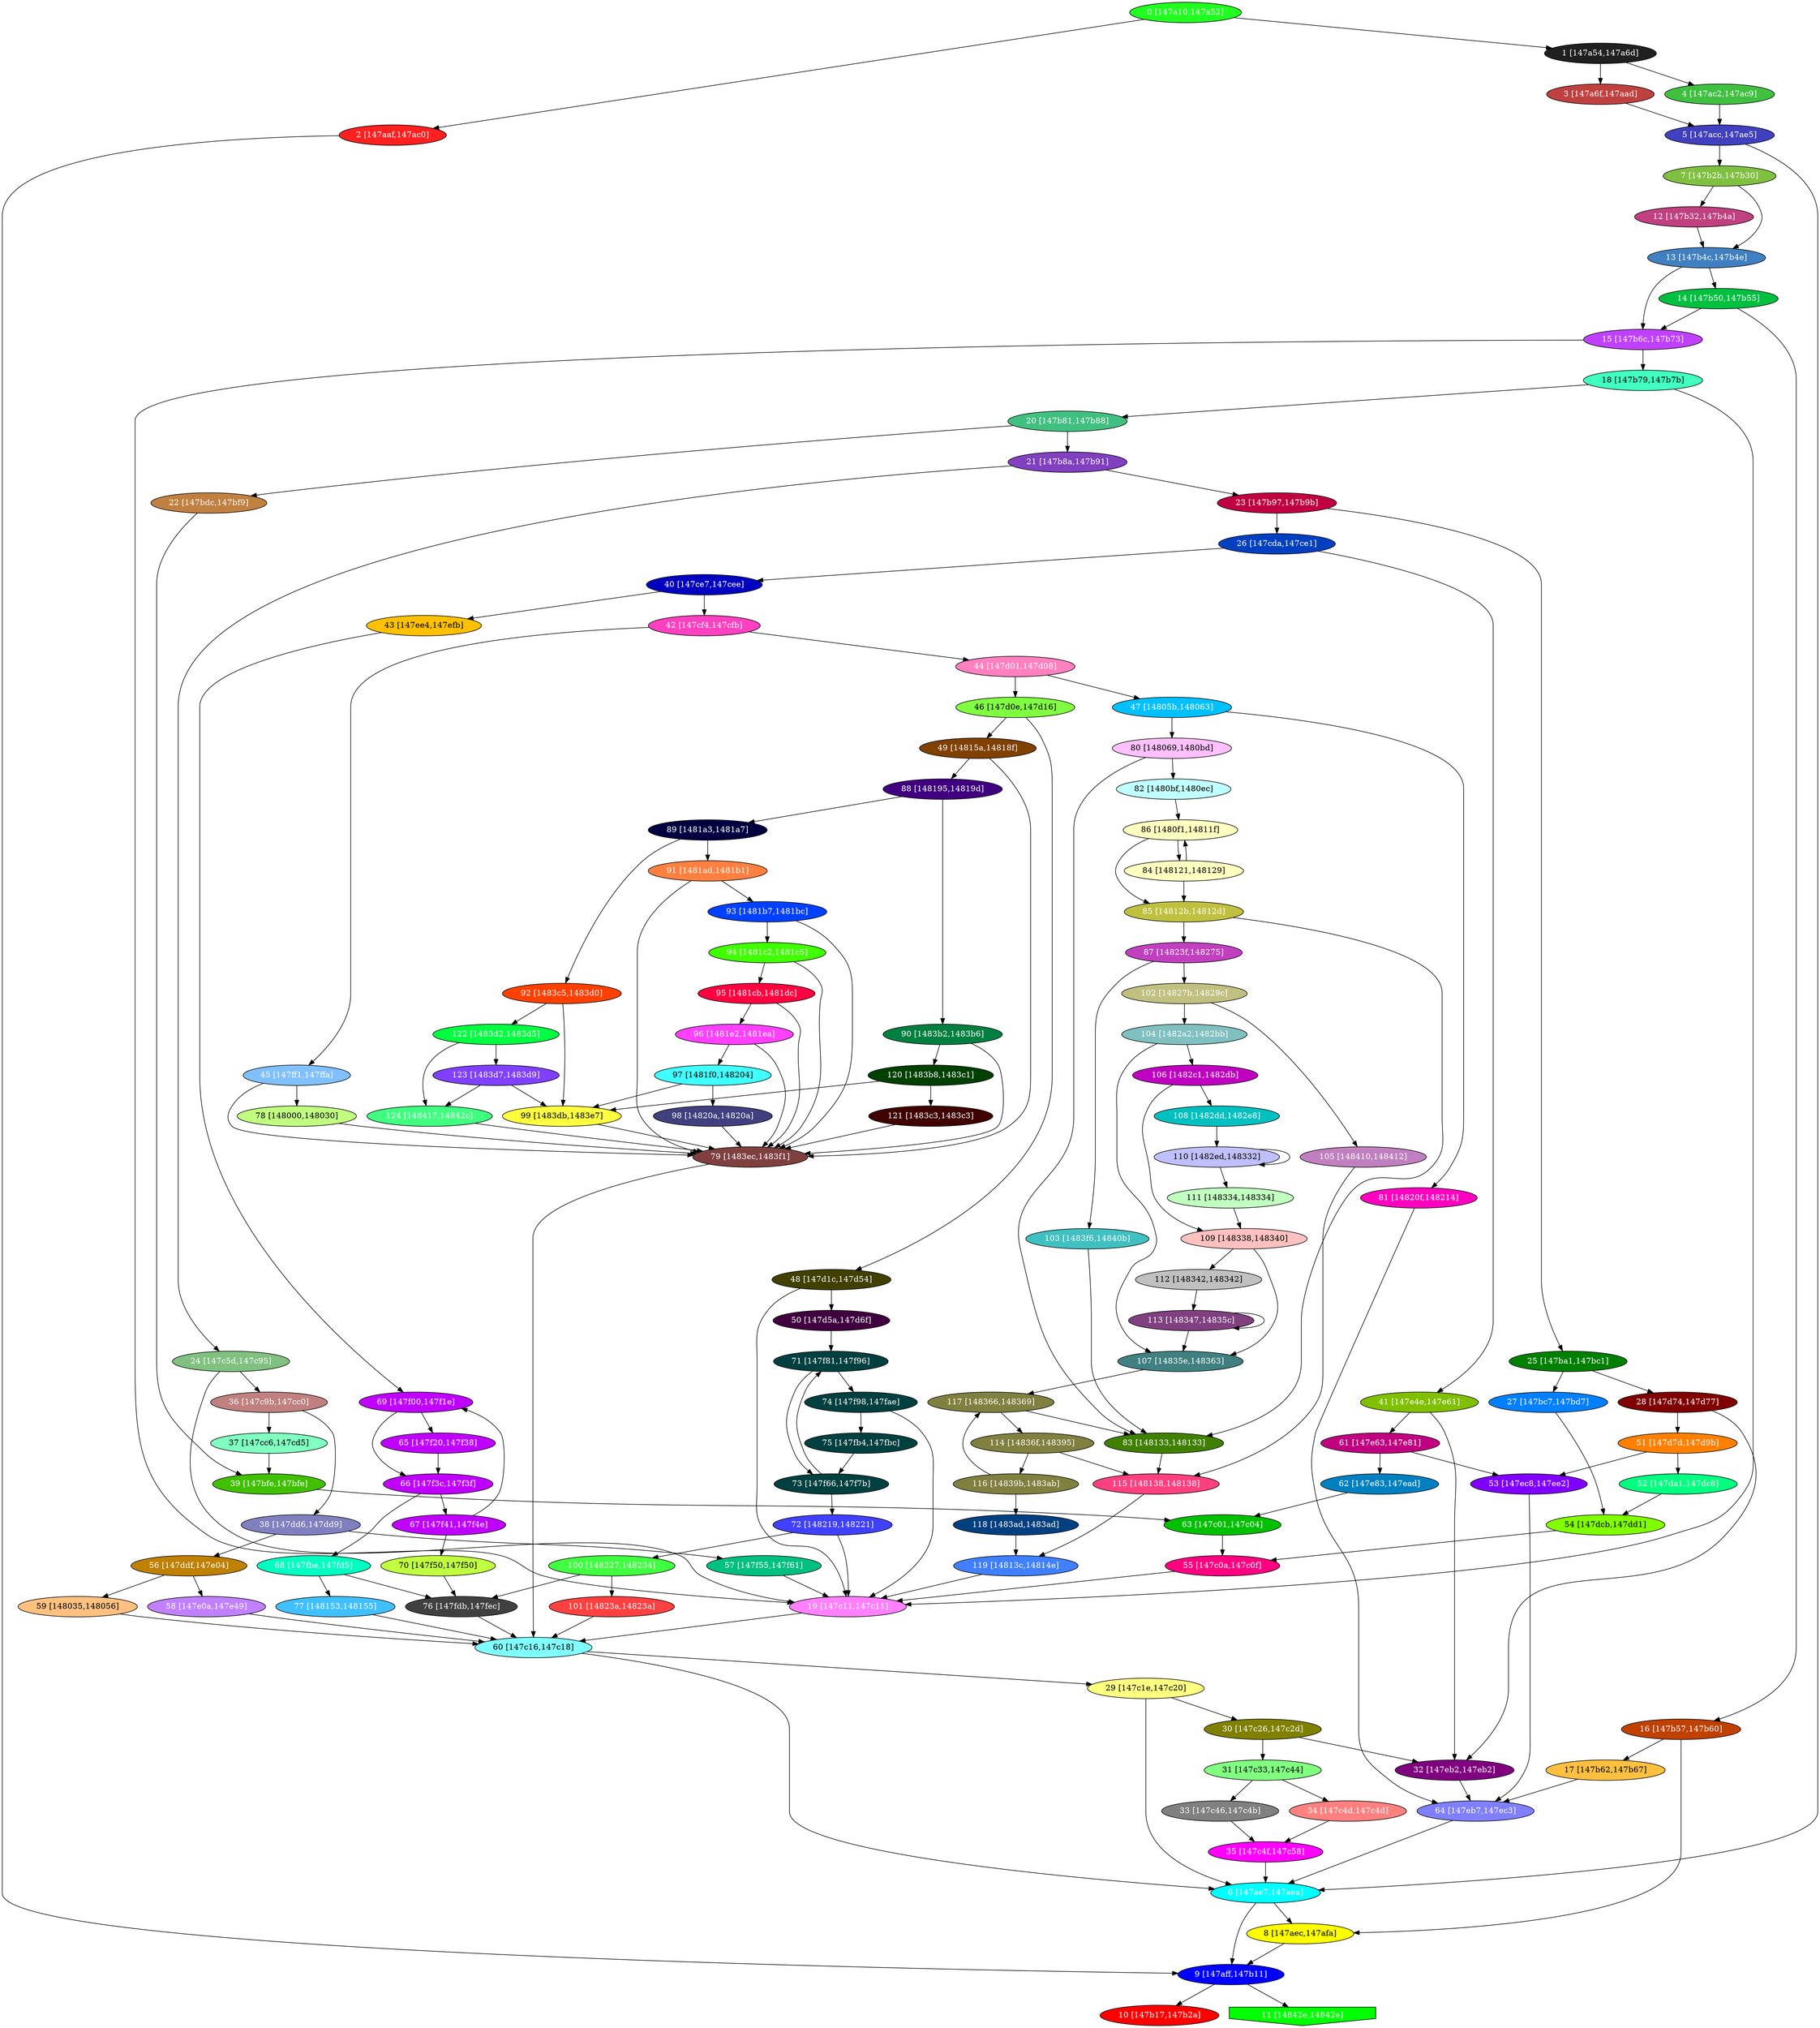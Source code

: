 diGraph libnss3{
	libnss3_0  [style=filled fillcolor="#20FF20" fontcolor="#ffffff" shape=oval label="0 [147a10,147a52]"]
	libnss3_1  [style=filled fillcolor="#202020" fontcolor="#ffffff" shape=oval label="1 [147a54,147a6d]"]
	libnss3_2  [style=filled fillcolor="#FF2020" fontcolor="#ffffff" shape=oval label="2 [147aaf,147ac0]"]
	libnss3_3  [style=filled fillcolor="#C04040" fontcolor="#ffffff" shape=oval label="3 [147a6f,147aad]"]
	libnss3_4  [style=filled fillcolor="#40C040" fontcolor="#ffffff" shape=oval label="4 [147ac2,147ac9]"]
	libnss3_5  [style=filled fillcolor="#4040C0" fontcolor="#ffffff" shape=oval label="5 [147acc,147ae5]"]
	libnss3_6  [style=filled fillcolor="#00FFFF" fontcolor="#ffffff" shape=oval label="6 [147ae7,147aea]"]
	libnss3_7  [style=filled fillcolor="#80C040" fontcolor="#ffffff" shape=oval label="7 [147b2b,147b30]"]
	libnss3_8  [style=filled fillcolor="#FFFF00" fontcolor="#000000" shape=oval label="8 [147aec,147afa]"]
	libnss3_9  [style=filled fillcolor="#0000FF" fontcolor="#ffffff" shape=oval label="9 [147aff,147b11]"]
	libnss3_a  [style=filled fillcolor="#FF0000" fontcolor="#ffffff" shape=oval label="10 [147b17,147b2a]"]
	libnss3_b  [style=filled fillcolor="#00FF00" fontcolor="#ffffff" shape=invhouse label="11 [14842e,14842e]"]
	libnss3_c  [style=filled fillcolor="#C04080" fontcolor="#ffffff" shape=oval label="12 [147b32,147b4a]"]
	libnss3_d  [style=filled fillcolor="#4080C0" fontcolor="#ffffff" shape=oval label="13 [147b4c,147b4e]"]
	libnss3_e  [style=filled fillcolor="#00C040" fontcolor="#ffffff" shape=oval label="14 [147b50,147b55]"]
	libnss3_f  [style=filled fillcolor="#C040FF" fontcolor="#ffffff" shape=oval label="15 [147b6c,147b73]"]
	libnss3_10  [style=filled fillcolor="#C04000" fontcolor="#ffffff" shape=oval label="16 [147b57,147b60]"]
	libnss3_11  [style=filled fillcolor="#FFC040" fontcolor="#000000" shape=oval label="17 [147b62,147b67]"]
	libnss3_12  [style=filled fillcolor="#40FFC0" fontcolor="#000000" shape=oval label="18 [147b79,147b7b]"]
	libnss3_13  [style=filled fillcolor="#FF80FF" fontcolor="#ffffff" shape=oval label="19 [147c11,147c11]"]
	libnss3_14  [style=filled fillcolor="#40C080" fontcolor="#ffffff" shape=oval label="20 [147b81,147b88]"]
	libnss3_15  [style=filled fillcolor="#8040C0" fontcolor="#ffffff" shape=oval label="21 [147b8a,147b91]"]
	libnss3_16  [style=filled fillcolor="#C08040" fontcolor="#ffffff" shape=oval label="22 [147bdc,147bf9]"]
	libnss3_17  [style=filled fillcolor="#C00040" fontcolor="#ffffff" shape=oval label="23 [147b97,147b9b]"]
	libnss3_18  [style=filled fillcolor="#80C080" fontcolor="#ffffff" shape=oval label="24 [147c5d,147c95]"]
	libnss3_19  [style=filled fillcolor="#008000" fontcolor="#ffffff" shape=oval label="25 [147ba1,147bc1]"]
	libnss3_1a  [style=filled fillcolor="#0040C0" fontcolor="#ffffff" shape=oval label="26 [147cda,147ce1]"]
	libnss3_1b  [style=filled fillcolor="#0080FF" fontcolor="#ffffff" shape=oval label="27 [147bc7,147bd7]"]
	libnss3_1c  [style=filled fillcolor="#800000" fontcolor="#ffffff" shape=oval label="28 [147d74,147d77]"]
	libnss3_1d  [style=filled fillcolor="#FFFF80" fontcolor="#000000" shape=oval label="29 [147c1e,147c20]"]
	libnss3_1e  [style=filled fillcolor="#808000" fontcolor="#ffffff" shape=oval label="30 [147c26,147c2d]"]
	libnss3_1f  [style=filled fillcolor="#80FF80" fontcolor="#000000" shape=oval label="31 [147c33,147c44]"]
	libnss3_20  [style=filled fillcolor="#800080" fontcolor="#ffffff" shape=oval label="32 [147eb2,147eb2]"]
	libnss3_21  [style=filled fillcolor="#808080" fontcolor="#ffffff" shape=oval label="33 [147c46,147c4b]"]
	libnss3_22  [style=filled fillcolor="#FF8080" fontcolor="#ffffff" shape=oval label="34 [147c4d,147c4d]"]
	libnss3_23  [style=filled fillcolor="#FF00FF" fontcolor="#ffffff" shape=oval label="35 [147c4f,147c58]"]
	libnss3_24  [style=filled fillcolor="#C08080" fontcolor="#ffffff" shape=oval label="36 [147c9b,147cc0]"]
	libnss3_25  [style=filled fillcolor="#80FFC0" fontcolor="#000000" shape=oval label="37 [147cc6,147cd5]"]
	libnss3_26  [style=filled fillcolor="#8080C0" fontcolor="#ffffff" shape=oval label="38 [147dd6,147dd9]"]
	libnss3_27  [style=filled fillcolor="#40C000" fontcolor="#ffffff" shape=oval label="39 [147bfe,147bfe]"]
	libnss3_28  [style=filled fillcolor="#0000C0" fontcolor="#ffffff" shape=oval label="40 [147ce7,147cee]"]
	libnss3_29  [style=filled fillcolor="#80C000" fontcolor="#ffffff" shape=oval label="41 [147e4e,147e61]"]
	libnss3_2a  [style=filled fillcolor="#FF40C0" fontcolor="#ffffff" shape=oval label="42 [147cf4,147cfb]"]
	libnss3_2b  [style=filled fillcolor="#FFC000" fontcolor="#000000" shape=oval label="43 [147ee4,147efb]"]
	libnss3_2c  [style=filled fillcolor="#FF80C0" fontcolor="#ffffff" shape=oval label="44 [147d01,147d08]"]
	libnss3_2d  [style=filled fillcolor="#80C0FF" fontcolor="#ffffff" shape=oval label="45 [147ff1,147ffa]"]
	libnss3_2e  [style=filled fillcolor="#80FF40" fontcolor="#000000" shape=oval label="46 [147d0e,147d16]"]
	libnss3_2f  [style=filled fillcolor="#00C0FF" fontcolor="#ffffff" shape=oval label="47 [14805b,148063]"]
	libnss3_30  [style=filled fillcolor="#404000" fontcolor="#ffffff" shape=oval label="48 [147d1c,147d54]"]
	libnss3_31  [style=filled fillcolor="#804000" fontcolor="#ffffff" shape=oval label="49 [14815a,14818f]"]
	libnss3_32  [style=filled fillcolor="#400040" fontcolor="#ffffff" shape=oval label="50 [147d5a,147d6f]"]
	libnss3_33  [style=filled fillcolor="#FF8000" fontcolor="#ffffff" shape=oval label="51 [147d7d,147d9b]"]
	libnss3_34  [style=filled fillcolor="#00FF80" fontcolor="#ffffff" shape=oval label="52 [147da1,147dc8]"]
	libnss3_35  [style=filled fillcolor="#8000FF" fontcolor="#ffffff" shape=oval label="53 [147ec8,147ee2]"]
	libnss3_36  [style=filled fillcolor="#80FF00" fontcolor="#000000" shape=oval label="54 [147dcb,147dd1]"]
	libnss3_37  [style=filled fillcolor="#FF0080" fontcolor="#ffffff" shape=oval label="55 [147c0a,147c0f]"]
	libnss3_38  [style=filled fillcolor="#C08000" fontcolor="#ffffff" shape=oval label="56 [147ddf,147e04]"]
	libnss3_39  [style=filled fillcolor="#00C080" fontcolor="#ffffff" shape=oval label="57 [147f55,147f61]"]
	libnss3_3a  [style=filled fillcolor="#C080FF" fontcolor="#ffffff" shape=oval label="58 [147e0a,147e49]"]
	libnss3_3b  [style=filled fillcolor="#FFC080" fontcolor="#000000" shape=oval label="59 [148035,148056]"]
	libnss3_3c  [style=filled fillcolor="#80FFFF" fontcolor="#000000" shape=oval label="60 [147c16,147c18]"]
	libnss3_3d  [style=filled fillcolor="#C00080" fontcolor="#ffffff" shape=oval label="61 [147e63,147e81]"]
	libnss3_3e  [style=filled fillcolor="#0080C0" fontcolor="#ffffff" shape=oval label="62 [147e83,147ead]"]
	libnss3_3f  [style=filled fillcolor="#00C000" fontcolor="#ffffff" shape=oval label="63 [147c01,147c04]"]
	libnss3_40  [style=filled fillcolor="#8080FF" fontcolor="#ffffff" shape=oval label="64 [147eb7,147ec3]"]
	libnss3_41  [style=filled fillcolor="#C000FF" fontcolor="#ffffff" shape=oval label="65 [147f20,147f38]"]
	libnss3_42  [style=filled fillcolor="#C000FF" fontcolor="#ffffff" shape=oval label="66 [147f3c,147f3f]"]
	libnss3_43  [style=filled fillcolor="#C000FF" fontcolor="#ffffff" shape=oval label="67 [147f41,147f4e]"]
	libnss3_44  [style=filled fillcolor="#00FFC0" fontcolor="#ffffff" shape=oval label="68 [147fbe,147fd5]"]
	libnss3_45  [style=filled fillcolor="#C000FF" fontcolor="#ffffff" shape=oval label="69 [147f00,147f1e]"]
	libnss3_46  [style=filled fillcolor="#C0FF40" fontcolor="#000000" shape=oval label="70 [147f50,147f50]"]
	libnss3_47  [style=filled fillcolor="#004040" fontcolor="#ffffff" shape=oval label="71 [147f81,147f96]"]
	libnss3_48  [style=filled fillcolor="#4040FF" fontcolor="#ffffff" shape=oval label="72 [148219,148221]"]
	libnss3_49  [style=filled fillcolor="#004040" fontcolor="#ffffff" shape=oval label="73 [147f66,147f7b]"]
	libnss3_4a  [style=filled fillcolor="#004040" fontcolor="#ffffff" shape=oval label="74 [147f98,147fae]"]
	libnss3_4b  [style=filled fillcolor="#004040" fontcolor="#ffffff" shape=oval label="75 [147fb4,147fbc]"]
	libnss3_4c  [style=filled fillcolor="#404040" fontcolor="#ffffff" shape=oval label="76 [147fdb,147fec]"]
	libnss3_4d  [style=filled fillcolor="#40C0FF" fontcolor="#ffffff" shape=oval label="77 [148153,148155]"]
	libnss3_4e  [style=filled fillcolor="#C0FF80" fontcolor="#000000" shape=oval label="78 [148000,148030]"]
	libnss3_4f  [style=filled fillcolor="#804040" fontcolor="#ffffff" shape=oval label="79 [1483ec,1483f1]"]
	libnss3_50  [style=filled fillcolor="#FFC0FF" fontcolor="#000000" shape=oval label="80 [148069,1480bd]"]
	libnss3_51  [style=filled fillcolor="#FF00C0" fontcolor="#ffffff" shape=oval label="81 [14820f,148214]"]
	libnss3_52  [style=filled fillcolor="#C0FFFF" fontcolor="#000000" shape=oval label="82 [1480bf,1480ec]"]
	libnss3_53  [style=filled fillcolor="#408000" fontcolor="#ffffff" shape=oval label="83 [148133,148133]"]
	libnss3_54  [style=filled fillcolor="#FFFFC0" fontcolor="#000000" shape=oval label="84 [148121,148129]"]
	libnss3_55  [style=filled fillcolor="#C0C040" fontcolor="#ffffff" shape=oval label="85 [14812b,14812d]"]
	libnss3_56  [style=filled fillcolor="#FFFFC0" fontcolor="#000000" shape=oval label="86 [1480f1,14811f]"]
	libnss3_57  [style=filled fillcolor="#C040C0" fontcolor="#ffffff" shape=oval label="87 [14823f,148275]"]
	libnss3_58  [style=filled fillcolor="#400080" fontcolor="#ffffff" shape=oval label="88 [148195,14819d]"]
	libnss3_59  [style=filled fillcolor="#000040" fontcolor="#ffffff" shape=oval label="89 [1481a3,1481a7]"]
	libnss3_5a  [style=filled fillcolor="#008040" fontcolor="#ffffff" shape=oval label="90 [1483b2,1483b6]"]
	libnss3_5b  [style=filled fillcolor="#FF8040" fontcolor="#ffffff" shape=oval label="91 [1481ad,1481b1]"]
	libnss3_5c  [style=filled fillcolor="#FF4000" fontcolor="#ffffff" shape=oval label="92 [1483c5,1483d0]"]
	libnss3_5d  [style=filled fillcolor="#0040FF" fontcolor="#ffffff" shape=oval label="93 [1481b7,1481bc]"]
	libnss3_5e  [style=filled fillcolor="#40FF00" fontcolor="#ffffff" shape=oval label="94 [1481c2,1481c5]"]
	libnss3_5f  [style=filled fillcolor="#FF0040" fontcolor="#ffffff" shape=oval label="95 [1481cb,1481dc]"]
	libnss3_60  [style=filled fillcolor="#FF40FF" fontcolor="#ffffff" shape=oval label="96 [1481e2,1481ea]"]
	libnss3_61  [style=filled fillcolor="#40FFFF" fontcolor="#000000" shape=oval label="97 [1481f0,148204]"]
	libnss3_62  [style=filled fillcolor="#404080" fontcolor="#ffffff" shape=oval label="98 [14820a,14820a]"]
	libnss3_63  [style=filled fillcolor="#FFFF40" fontcolor="#000000" shape=oval label="99 [1483db,1483e7]"]
	libnss3_64  [style=filled fillcolor="#40FF40" fontcolor="#ffffff" shape=oval label="100 [148227,148234]"]
	libnss3_65  [style=filled fillcolor="#FF4040" fontcolor="#ffffff" shape=oval label="101 [14823a,14823a]"]
	libnss3_66  [style=filled fillcolor="#C0C080" fontcolor="#ffffff" shape=oval label="102 [14827b,14829c]"]
	libnss3_67  [style=filled fillcolor="#40C0C0" fontcolor="#ffffff" shape=oval label="103 [1483f6,14840b]"]
	libnss3_68  [style=filled fillcolor="#80C0C0" fontcolor="#ffffff" shape=oval label="104 [1482a2,1482bb]"]
	libnss3_69  [style=filled fillcolor="#C080C0" fontcolor="#ffffff" shape=oval label="105 [148410,148412]"]
	libnss3_6a  [style=filled fillcolor="#C000C0" fontcolor="#ffffff" shape=oval label="106 [1482c1,1482db]"]
	libnss3_6b  [style=filled fillcolor="#408080" fontcolor="#ffffff" shape=oval label="107 [14835e,148363]"]
	libnss3_6c  [style=filled fillcolor="#00C0C0" fontcolor="#ffffff" shape=oval label="108 [1482dd,1482e8]"]
	libnss3_6d  [style=filled fillcolor="#FFC0C0" fontcolor="#000000" shape=oval label="109 [148338,148340]"]
	libnss3_6e  [style=filled fillcolor="#C0C0FF" fontcolor="#000000" shape=oval label="110 [1482ed,148332]"]
	libnss3_6f  [style=filled fillcolor="#C0FFC0" fontcolor="#000000" shape=oval label="111 [148334,148334]"]
	libnss3_70  [style=filled fillcolor="#C0C0C0" fontcolor="#000000" shape=oval label="112 [148342,148342]"]
	libnss3_71  [style=filled fillcolor="#804080" fontcolor="#ffffff" shape=oval label="113 [148347,14835c]"]
	libnss3_72  [style=filled fillcolor="#808040" fontcolor="#ffffff" shape=oval label="114 [14836f,148395]"]
	libnss3_73  [style=filled fillcolor="#FF4080" fontcolor="#ffffff" shape=oval label="115 [148138,148138]"]
	libnss3_74  [style=filled fillcolor="#808040" fontcolor="#ffffff" shape=oval label="116 [14839b,1483ab]"]
	libnss3_75  [style=filled fillcolor="#808040" fontcolor="#ffffff" shape=oval label="117 [148366,148369]"]
	libnss3_76  [style=filled fillcolor="#004080" fontcolor="#ffffff" shape=oval label="118 [1483ad,1483ad]"]
	libnss3_77  [style=filled fillcolor="#4080FF" fontcolor="#ffffff" shape=oval label="119 [14813c,14814e]"]
	libnss3_78  [style=filled fillcolor="#004000" fontcolor="#ffffff" shape=oval label="120 [1483b8,1483c1]"]
	libnss3_79  [style=filled fillcolor="#400000" fontcolor="#ffffff" shape=oval label="121 [1483c3,1483c3]"]
	libnss3_7a  [style=filled fillcolor="#00FF40" fontcolor="#ffffff" shape=oval label="122 [1483d2,1483d5]"]
	libnss3_7b  [style=filled fillcolor="#8040FF" fontcolor="#ffffff" shape=oval label="123 [1483d7,1483d9]"]
	libnss3_7c  [style=filled fillcolor="#40FF80" fontcolor="#ffffff" shape=oval label="124 [148417,14842c]"]

	libnss3_0 -> libnss3_1
	libnss3_0 -> libnss3_2
	libnss3_1 -> libnss3_3
	libnss3_1 -> libnss3_4
	libnss3_2 -> libnss3_9
	libnss3_3 -> libnss3_5
	libnss3_4 -> libnss3_5
	libnss3_5 -> libnss3_6
	libnss3_5 -> libnss3_7
	libnss3_6 -> libnss3_8
	libnss3_6 -> libnss3_9
	libnss3_7 -> libnss3_c
	libnss3_7 -> libnss3_d
	libnss3_8 -> libnss3_9
	libnss3_9 -> libnss3_a
	libnss3_9 -> libnss3_b
	libnss3_c -> libnss3_d
	libnss3_d -> libnss3_e
	libnss3_d -> libnss3_f
	libnss3_e -> libnss3_f
	libnss3_e -> libnss3_10
	libnss3_f -> libnss3_12
	libnss3_f -> libnss3_13
	libnss3_10 -> libnss3_8
	libnss3_10 -> libnss3_11
	libnss3_11 -> libnss3_40
	libnss3_12 -> libnss3_13
	libnss3_12 -> libnss3_14
	libnss3_13 -> libnss3_3c
	libnss3_14 -> libnss3_15
	libnss3_14 -> libnss3_16
	libnss3_15 -> libnss3_17
	libnss3_15 -> libnss3_18
	libnss3_16 -> libnss3_27
	libnss3_17 -> libnss3_19
	libnss3_17 -> libnss3_1a
	libnss3_18 -> libnss3_13
	libnss3_18 -> libnss3_24
	libnss3_19 -> libnss3_1b
	libnss3_19 -> libnss3_1c
	libnss3_1a -> libnss3_28
	libnss3_1a -> libnss3_29
	libnss3_1b -> libnss3_36
	libnss3_1c -> libnss3_20
	libnss3_1c -> libnss3_33
	libnss3_1d -> libnss3_6
	libnss3_1d -> libnss3_1e
	libnss3_1e -> libnss3_1f
	libnss3_1e -> libnss3_20
	libnss3_1f -> libnss3_21
	libnss3_1f -> libnss3_22
	libnss3_20 -> libnss3_40
	libnss3_21 -> libnss3_23
	libnss3_22 -> libnss3_23
	libnss3_23 -> libnss3_6
	libnss3_24 -> libnss3_25
	libnss3_24 -> libnss3_26
	libnss3_25 -> libnss3_27
	libnss3_26 -> libnss3_38
	libnss3_26 -> libnss3_39
	libnss3_27 -> libnss3_3f
	libnss3_28 -> libnss3_2a
	libnss3_28 -> libnss3_2b
	libnss3_29 -> libnss3_20
	libnss3_29 -> libnss3_3d
	libnss3_2a -> libnss3_2c
	libnss3_2a -> libnss3_2d
	libnss3_2b -> libnss3_45
	libnss3_2c -> libnss3_2e
	libnss3_2c -> libnss3_2f
	libnss3_2d -> libnss3_4e
	libnss3_2d -> libnss3_4f
	libnss3_2e -> libnss3_30
	libnss3_2e -> libnss3_31
	libnss3_2f -> libnss3_50
	libnss3_2f -> libnss3_51
	libnss3_30 -> libnss3_13
	libnss3_30 -> libnss3_32
	libnss3_31 -> libnss3_4f
	libnss3_31 -> libnss3_58
	libnss3_32 -> libnss3_47
	libnss3_33 -> libnss3_34
	libnss3_33 -> libnss3_35
	libnss3_34 -> libnss3_36
	libnss3_35 -> libnss3_40
	libnss3_36 -> libnss3_37
	libnss3_37 -> libnss3_13
	libnss3_38 -> libnss3_3a
	libnss3_38 -> libnss3_3b
	libnss3_39 -> libnss3_13
	libnss3_3a -> libnss3_3c
	libnss3_3b -> libnss3_3c
	libnss3_3c -> libnss3_6
	libnss3_3c -> libnss3_1d
	libnss3_3d -> libnss3_35
	libnss3_3d -> libnss3_3e
	libnss3_3e -> libnss3_3f
	libnss3_3f -> libnss3_37
	libnss3_40 -> libnss3_6
	libnss3_41 -> libnss3_42
	libnss3_42 -> libnss3_43
	libnss3_42 -> libnss3_44
	libnss3_43 -> libnss3_45
	libnss3_43 -> libnss3_46
	libnss3_44 -> libnss3_4c
	libnss3_44 -> libnss3_4d
	libnss3_45 -> libnss3_41
	libnss3_45 -> libnss3_42
	libnss3_46 -> libnss3_4c
	libnss3_47 -> libnss3_49
	libnss3_47 -> libnss3_4a
	libnss3_48 -> libnss3_13
	libnss3_48 -> libnss3_64
	libnss3_49 -> libnss3_47
	libnss3_49 -> libnss3_48
	libnss3_4a -> libnss3_13
	libnss3_4a -> libnss3_4b
	libnss3_4b -> libnss3_49
	libnss3_4c -> libnss3_3c
	libnss3_4d -> libnss3_3c
	libnss3_4e -> libnss3_4f
	libnss3_4f -> libnss3_3c
	libnss3_50 -> libnss3_52
	libnss3_50 -> libnss3_53
	libnss3_51 -> libnss3_40
	libnss3_52 -> libnss3_56
	libnss3_53 -> libnss3_73
	libnss3_54 -> libnss3_55
	libnss3_54 -> libnss3_56
	libnss3_55 -> libnss3_53
	libnss3_55 -> libnss3_57
	libnss3_56 -> libnss3_54
	libnss3_56 -> libnss3_55
	libnss3_57 -> libnss3_66
	libnss3_57 -> libnss3_67
	libnss3_58 -> libnss3_59
	libnss3_58 -> libnss3_5a
	libnss3_59 -> libnss3_5b
	libnss3_59 -> libnss3_5c
	libnss3_5a -> libnss3_4f
	libnss3_5a -> libnss3_78
	libnss3_5b -> libnss3_4f
	libnss3_5b -> libnss3_5d
	libnss3_5c -> libnss3_63
	libnss3_5c -> libnss3_7a
	libnss3_5d -> libnss3_4f
	libnss3_5d -> libnss3_5e
	libnss3_5e -> libnss3_4f
	libnss3_5e -> libnss3_5f
	libnss3_5f -> libnss3_4f
	libnss3_5f -> libnss3_60
	libnss3_60 -> libnss3_4f
	libnss3_60 -> libnss3_61
	libnss3_61 -> libnss3_62
	libnss3_61 -> libnss3_63
	libnss3_62 -> libnss3_4f
	libnss3_63 -> libnss3_4f
	libnss3_64 -> libnss3_4c
	libnss3_64 -> libnss3_65
	libnss3_65 -> libnss3_3c
	libnss3_66 -> libnss3_68
	libnss3_66 -> libnss3_69
	libnss3_67 -> libnss3_53
	libnss3_68 -> libnss3_6a
	libnss3_68 -> libnss3_6b
	libnss3_69 -> libnss3_73
	libnss3_6a -> libnss3_6c
	libnss3_6a -> libnss3_6d
	libnss3_6b -> libnss3_75
	libnss3_6c -> libnss3_6e
	libnss3_6d -> libnss3_6b
	libnss3_6d -> libnss3_70
	libnss3_6e -> libnss3_6e
	libnss3_6e -> libnss3_6f
	libnss3_6f -> libnss3_6d
	libnss3_70 -> libnss3_71
	libnss3_71 -> libnss3_6b
	libnss3_71 -> libnss3_71
	libnss3_72 -> libnss3_73
	libnss3_72 -> libnss3_74
	libnss3_73 -> libnss3_77
	libnss3_74 -> libnss3_75
	libnss3_74 -> libnss3_76
	libnss3_75 -> libnss3_53
	libnss3_75 -> libnss3_72
	libnss3_76 -> libnss3_77
	libnss3_77 -> libnss3_13
	libnss3_78 -> libnss3_63
	libnss3_78 -> libnss3_79
	libnss3_79 -> libnss3_4f
	libnss3_7a -> libnss3_7b
	libnss3_7a -> libnss3_7c
	libnss3_7b -> libnss3_63
	libnss3_7b -> libnss3_7c
	libnss3_7c -> libnss3_4f
}